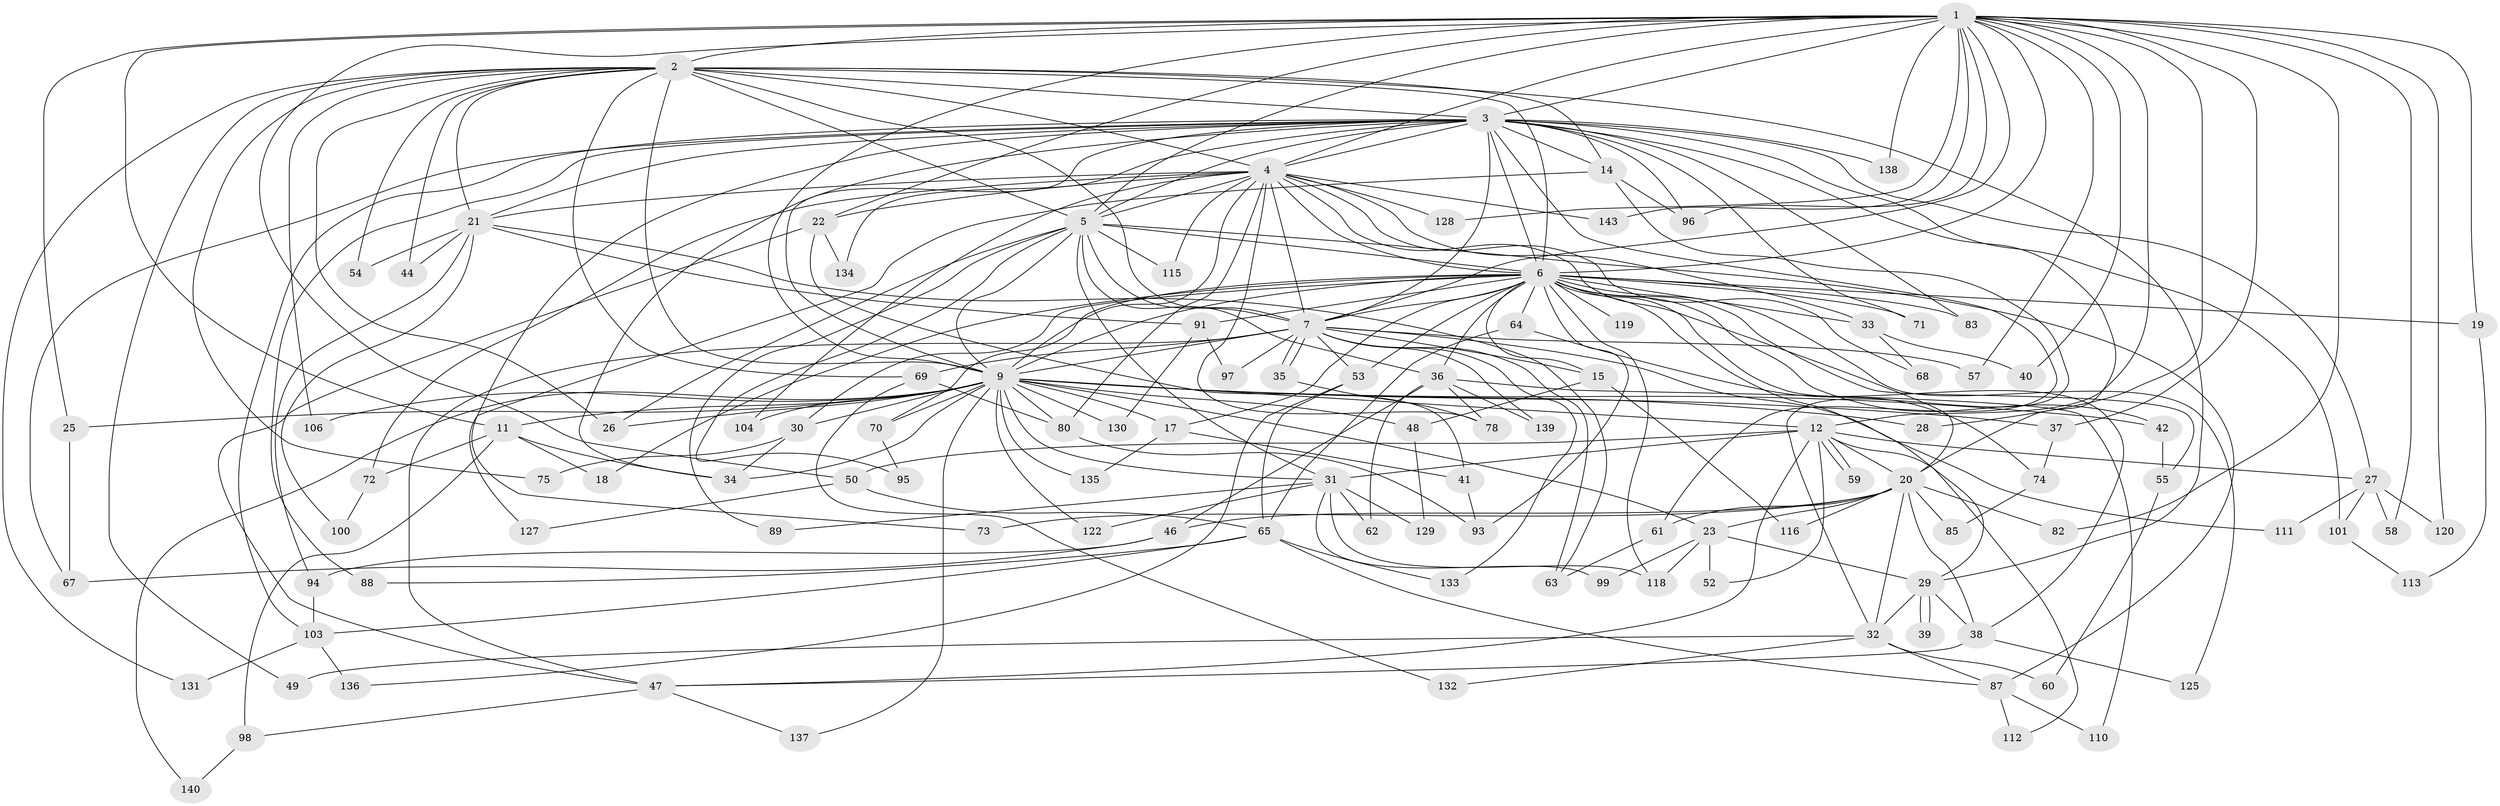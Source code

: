 // Generated by graph-tools (version 1.1) at 2025/51/02/27/25 19:51:41]
// undirected, 112 vertices, 255 edges
graph export_dot {
graph [start="1"]
  node [color=gray90,style=filled];
  1 [super="+51"];
  2 [super="+16"];
  3 [super="+13"];
  4 [super="+43"];
  5 [super="+8"];
  6 [super="+10"];
  7 [super="+84"];
  9 [super="+66"];
  11 [super="+102"];
  12 [super="+123"];
  14 [super="+76"];
  15;
  17;
  18;
  19;
  20 [super="+24"];
  21 [super="+105"];
  22 [super="+81"];
  23;
  25;
  26 [super="+109"];
  27;
  28;
  29 [super="+124"];
  30;
  31 [super="+56"];
  32;
  33;
  34 [super="+142"];
  35;
  36 [super="+126"];
  37;
  38 [super="+45"];
  39;
  40;
  41 [super="+107"];
  42;
  44;
  46 [super="+86"];
  47 [super="+77"];
  48;
  49;
  50 [super="+108"];
  52;
  53;
  54;
  55;
  57;
  58;
  59;
  60;
  61;
  62;
  63 [super="+79"];
  64;
  65 [super="+90"];
  67 [super="+114"];
  68;
  69;
  70;
  71;
  72;
  73;
  74;
  75;
  78 [super="+141"];
  80 [super="+121"];
  82;
  83 [super="+92"];
  85;
  87;
  88;
  89;
  91;
  93;
  94;
  95;
  96 [super="+117"];
  97;
  98;
  99;
  100;
  101;
  103 [super="+145"];
  104;
  106;
  110;
  111;
  112;
  113;
  115;
  116;
  118 [super="+144"];
  119;
  120;
  122;
  125;
  127;
  128;
  129;
  130;
  131;
  132;
  133;
  134;
  135;
  136;
  137;
  138;
  139;
  140;
  143;
  1 -- 2;
  1 -- 3;
  1 -- 4;
  1 -- 5 [weight=3];
  1 -- 6 [weight=2];
  1 -- 7;
  1 -- 9;
  1 -- 11;
  1 -- 12;
  1 -- 19;
  1 -- 22;
  1 -- 25;
  1 -- 28;
  1 -- 37;
  1 -- 40;
  1 -- 50;
  1 -- 57;
  1 -- 58;
  1 -- 82;
  1 -- 120;
  1 -- 128;
  1 -- 138;
  1 -- 143;
  1 -- 96;
  2 -- 3;
  2 -- 4;
  2 -- 5 [weight=2];
  2 -- 6 [weight=2];
  2 -- 7 [weight=2];
  2 -- 9;
  2 -- 14;
  2 -- 26;
  2 -- 29;
  2 -- 49;
  2 -- 54;
  2 -- 69;
  2 -- 75;
  2 -- 106;
  2 -- 131;
  2 -- 44;
  2 -- 21;
  3 -- 4 [weight=2];
  3 -- 5 [weight=2];
  3 -- 6 [weight=2];
  3 -- 7 [weight=3];
  3 -- 9;
  3 -- 21;
  3 -- 27;
  3 -- 34;
  3 -- 61;
  3 -- 71;
  3 -- 73;
  3 -- 83 [weight=2];
  3 -- 101;
  3 -- 103;
  3 -- 134;
  3 -- 138;
  3 -- 96;
  3 -- 88;
  3 -- 14;
  3 -- 67;
  3 -- 20;
  4 -- 5 [weight=2];
  4 -- 6 [weight=2];
  4 -- 7;
  4 -- 9 [weight=2];
  4 -- 20;
  4 -- 21;
  4 -- 22;
  4 -- 33;
  4 -- 68;
  4 -- 72;
  4 -- 78;
  4 -- 80;
  4 -- 104;
  4 -- 115;
  4 -- 128;
  4 -- 143;
  5 -- 6 [weight=4];
  5 -- 7 [weight=2];
  5 -- 9 [weight=2];
  5 -- 26;
  5 -- 31;
  5 -- 36;
  5 -- 87;
  5 -- 89;
  5 -- 95;
  5 -- 115;
  6 -- 7 [weight=2];
  6 -- 9 [weight=2];
  6 -- 15;
  6 -- 55;
  6 -- 64 [weight=2];
  6 -- 70;
  6 -- 83;
  6 -- 119 [weight=2];
  6 -- 71;
  6 -- 17;
  6 -- 18;
  6 -- 19;
  6 -- 91;
  6 -- 93;
  6 -- 29;
  6 -- 30;
  6 -- 33;
  6 -- 36 [weight=2];
  6 -- 38;
  6 -- 42;
  6 -- 53;
  6 -- 118;
  6 -- 125;
  7 -- 9;
  7 -- 15;
  7 -- 35;
  7 -- 35;
  7 -- 53;
  7 -- 57;
  7 -- 69;
  7 -- 97;
  7 -- 139;
  7 -- 111;
  7 -- 133;
  7 -- 47;
  7 -- 63;
  9 -- 11;
  9 -- 12;
  9 -- 17;
  9 -- 23;
  9 -- 25;
  9 -- 28;
  9 -- 30;
  9 -- 34;
  9 -- 37;
  9 -- 42;
  9 -- 48;
  9 -- 70;
  9 -- 80;
  9 -- 106;
  9 -- 122;
  9 -- 130;
  9 -- 135;
  9 -- 137;
  9 -- 140;
  9 -- 104;
  9 -- 31;
  9 -- 26;
  11 -- 18;
  11 -- 72;
  11 -- 98;
  11 -- 34;
  12 -- 20;
  12 -- 27;
  12 -- 31;
  12 -- 47;
  12 -- 50;
  12 -- 52;
  12 -- 59;
  12 -- 59;
  12 -- 112;
  14 -- 96;
  14 -- 32;
  14 -- 127;
  15 -- 48;
  15 -- 116;
  17 -- 41;
  17 -- 135;
  19 -- 113;
  20 -- 23;
  20 -- 32;
  20 -- 46;
  20 -- 61;
  20 -- 73;
  20 -- 82;
  20 -- 116;
  20 -- 85;
  20 -- 38;
  21 -- 44;
  21 -- 54;
  21 -- 63;
  21 -- 91;
  21 -- 94;
  21 -- 100;
  22 -- 41;
  22 -- 134;
  22 -- 47;
  23 -- 52;
  23 -- 99;
  23 -- 118;
  23 -- 29;
  25 -- 67;
  27 -- 58;
  27 -- 101;
  27 -- 111;
  27 -- 120;
  29 -- 32;
  29 -- 38;
  29 -- 39;
  29 -- 39;
  30 -- 75;
  30 -- 34;
  31 -- 62;
  31 -- 89;
  31 -- 99;
  31 -- 122;
  31 -- 129;
  31 -- 118;
  32 -- 49;
  32 -- 60;
  32 -- 87;
  32 -- 132;
  33 -- 40;
  33 -- 68;
  35 -- 78;
  36 -- 46 [weight=2];
  36 -- 62;
  36 -- 110;
  36 -- 139;
  36 -- 78;
  37 -- 74;
  38 -- 125;
  38 -- 47;
  41 -- 93;
  42 -- 55;
  46 -- 67;
  46 -- 94;
  47 -- 98;
  47 -- 137;
  48 -- 129;
  50 -- 65;
  50 -- 127;
  53 -- 65;
  53 -- 136;
  55 -- 60;
  61 -- 63;
  64 -- 65;
  64 -- 74;
  65 -- 88;
  65 -- 133;
  65 -- 87;
  65 -- 103;
  69 -- 132;
  69 -- 80;
  70 -- 95;
  72 -- 100;
  74 -- 85;
  80 -- 93;
  87 -- 110;
  87 -- 112;
  91 -- 97;
  91 -- 130;
  94 -- 103;
  98 -- 140;
  101 -- 113;
  103 -- 131;
  103 -- 136;
}
